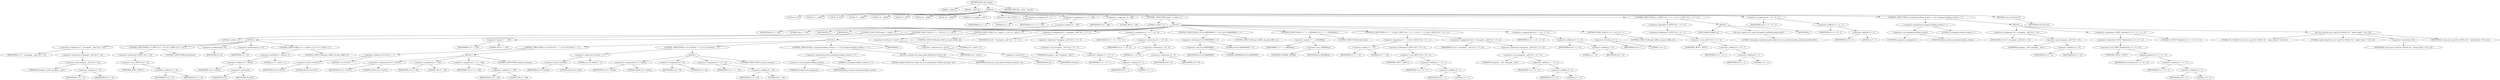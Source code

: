 digraph udhcp_get_option {  
"1000111" [label = "(METHOD,udhcp_get_option)" ]
"1000112" [label = "(PARAM,__int64 a1)" ]
"1000113" [label = "(PARAM,__int64 a2)" ]
"1000114" [label = "(BLOCK,,)" ]
"1000115" [label = "(LOCAL,v2: int)" ]
"1000116" [label = "(LOCAL,v3: __int64)" ]
"1000117" [label = "(LOCAL,v4: int)" ]
"1000118" [label = "(LOCAL,v5: __int64)" ]
"1000119" [label = "(LOCAL,v6: __int64)" ]
"1000120" [label = "(LOCAL,v7: int)" ]
"1000121" [label = "(LOCAL,v8: __int64)" ]
"1000122" [label = "(LOCAL,v9: __int64)" ]
"1000123" [label = "(LOCAL,v10: unsigned __int8 *)" ]
"1000124" [label = "(LOCAL,v12: char [ 516 ])" ]
"1000125" [label = "(<operator>.assignment,v2 = 0)" ]
"1000126" [label = "(IDENTIFIER,v2,v2 = 0)" ]
"1000127" [label = "(LITERAL,0,v2 = 0)" ]
"1000128" [label = "(<operator>.assignment,v3 = a1 + 240)" ]
"1000129" [label = "(IDENTIFIER,v3,v3 = a1 + 240)" ]
"1000130" [label = "(<operator>.addition,a1 + 240)" ]
"1000131" [label = "(IDENTIFIER,a1,a1 + 240)" ]
"1000132" [label = "(LITERAL,240,a1 + 240)" ]
"1000133" [label = "(<operator>.assignment,v4 = 388)" ]
"1000134" [label = "(IDENTIFIER,v4,v4 = 388)" ]
"1000135" [label = "(LITERAL,388,v4 = 388)" ]
"1000136" [label = "(CONTROL_STRUCTURE,while ( 1 ),while ( 1 ))" ]
"1000137" [label = "(LITERAL,1,while ( 1 ))" ]
"1000138" [label = "(BLOCK,,)" ]
"1000139" [label = "(IDENTIFIER,L,)" ]
"1000140" [label = "(IDENTIFIER,L,)" ]
"1000141" [label = "(CONTROL_STRUCTURE,while ( 1 ),while ( 1 ))" ]
"1000142" [label = "(LITERAL,1,while ( 1 ))" ]
"1000143" [label = "(BLOCK,,)" ]
"1000144" [label = "(<operator>.assignment,v7 = *(unsigned __int8 *)(v3 + v5))" ]
"1000145" [label = "(IDENTIFIER,v7,v7 = *(unsigned __int8 *)(v3 + v5))" ]
"1000146" [label = "(<operator>.indirection,*(unsigned __int8 *)(v3 + v5))" ]
"1000147" [label = "(<operator>.cast,(unsigned __int8 *)(v3 + v5))" ]
"1000148" [label = "(UNKNOWN,unsigned __int8 *,unsigned __int8 *)" ]
"1000149" [label = "(<operator>.addition,v3 + v5)" ]
"1000150" [label = "(IDENTIFIER,v3,v3 + v5)" ]
"1000151" [label = "(IDENTIFIER,v5,v3 + v5)" ]
"1000152" [label = "(CONTROL_STRUCTURE,if ( *(_BYTE *)(v3 + v5) ),if ( *(_BYTE *)(v3 + v5) ))" ]
"1000153" [label = "(<operator>.indirection,*(_BYTE *)(v3 + v5))" ]
"1000154" [label = "(<operator>.cast,(_BYTE *)(v3 + v5))" ]
"1000155" [label = "(UNKNOWN,_BYTE *,_BYTE *)" ]
"1000156" [label = "(<operator>.addition,v3 + v5)" ]
"1000157" [label = "(IDENTIFIER,v3,v3 + v5)" ]
"1000158" [label = "(IDENTIFIER,v5,v3 + v5)" ]
"1000159" [label = "(CONTROL_STRUCTURE,break;,break;)" ]
"1000160" [label = "(<operator>.preDecrement,--v6)" ]
"1000161" [label = "(IDENTIFIER,v6,--v6)" ]
"1000162" [label = "(<operator>.preIncrement,++v5)" ]
"1000163" [label = "(IDENTIFIER,v5,++v5)" ]
"1000164" [label = "(CONTROL_STRUCTURE,if ( v4 + (int)v6 < 2 ),if ( v4 + (int)v6 < 2 ))" ]
"1000165" [label = "(<operator>.lessThan,v4 + (int)v6 < 2)" ]
"1000166" [label = "(<operator>.addition,v4 + (int)v6)" ]
"1000167" [label = "(IDENTIFIER,v4,v4 + (int)v6)" ]
"1000168" [label = "(<operator>.cast,(int)v6)" ]
"1000169" [label = "(UNKNOWN,int,int)" ]
"1000170" [label = "(IDENTIFIER,v6,(int)v6)" ]
"1000171" [label = "(LITERAL,2,v4 + (int)v6 < 2)" ]
"1000172" [label = "(CONTROL_STRUCTURE,goto LABEL_22;,goto LABEL_22;)" ]
"1000173" [label = "(CONTROL_STRUCTURE,if ( v7 == 255 ),if ( v7 == 255 ))" ]
"1000174" [label = "(<operator>.equals,v7 == 255)" ]
"1000175" [label = "(IDENTIFIER,v7,v7 == 255)" ]
"1000176" [label = "(LITERAL,255,v7 == 255)" ]
"1000177" [label = "(BLOCK,,)" ]
"1000178" [label = "(CONTROL_STRUCTURE,if ( (v2 & 0x101) == 1 ),if ( (v2 & 0x101) == 1 ))" ]
"1000179" [label = "(<operator>.equals,(v2 & 0x101) == 1)" ]
"1000180" [label = "(<operator>.and,v2 & 0x101)" ]
"1000181" [label = "(IDENTIFIER,v2,v2 & 0x101)" ]
"1000182" [label = "(LITERAL,0x101,v2 & 0x101)" ]
"1000183" [label = "(LITERAL,1,(v2 & 0x101) == 1)" ]
"1000184" [label = "(BLOCK,,)" ]
"1000185" [label = "(<operators>.assignmentOr,v2 |= 0x101u)" ]
"1000186" [label = "(IDENTIFIER,v2,v2 |= 0x101u)" ]
"1000187" [label = "(LITERAL,0x101u,v2 |= 0x101u)" ]
"1000188" [label = "(<operator>.assignment,v4 = 128)" ]
"1000189" [label = "(IDENTIFIER,v4,v4 = 128)" ]
"1000190" [label = "(LITERAL,128,v4 = 128)" ]
"1000191" [label = "(<operator>.assignment,v3 = a1 + 108)" ]
"1000192" [label = "(IDENTIFIER,v3,v3 = a1 + 108)" ]
"1000193" [label = "(<operator>.addition,a1 + 108)" ]
"1000194" [label = "(IDENTIFIER,a1,a1 + 108)" ]
"1000195" [label = "(LITERAL,108,a1 + 108)" ]
"1000196" [label = "(CONTROL_STRUCTURE,continue;,continue;)" ]
"1000197" [label = "(CONTROL_STRUCTURE,if ( (v2 & 0x202) == 2 ),if ( (v2 & 0x202) == 2 ))" ]
"1000198" [label = "(<operator>.equals,(v2 & 0x202) == 2)" ]
"1000199" [label = "(<operator>.and,v2 & 0x202)" ]
"1000200" [label = "(IDENTIFIER,v2,v2 & 0x202)" ]
"1000201" [label = "(LITERAL,0x202,v2 & 0x202)" ]
"1000202" [label = "(LITERAL,2,(v2 & 0x202) == 2)" ]
"1000203" [label = "(BLOCK,,)" ]
"1000204" [label = "(<operators>.assignmentOr,v2 |= 0x202u)" ]
"1000205" [label = "(IDENTIFIER,v2,v2 |= 0x202u)" ]
"1000206" [label = "(LITERAL,0x202u,v2 |= 0x202u)" ]
"1000207" [label = "(<operator>.assignment,v4 = 64)" ]
"1000208" [label = "(IDENTIFIER,v4,v4 = 64)" ]
"1000209" [label = "(LITERAL,64,v4 = 64)" ]
"1000210" [label = "(<operator>.assignment,v3 = a1 + 44)" ]
"1000211" [label = "(IDENTIFIER,v3,v3 = a1 + 44)" ]
"1000212" [label = "(<operator>.addition,a1 + 44)" ]
"1000213" [label = "(IDENTIFIER,a1,a1 + 44)" ]
"1000214" [label = "(LITERAL,44,a1 + 44)" ]
"1000215" [label = "(CONTROL_STRUCTURE,continue;,continue;)" ]
"1000216" [label = "(CONTROL_STRUCTURE,if ( (unsigned int)dhcp_verbose >= 3 ),if ( (unsigned int)dhcp_verbose >= 3 ))" ]
"1000217" [label = "(<operator>.greaterEqualsThan,(unsigned int)dhcp_verbose >= 3)" ]
"1000218" [label = "(<operator>.cast,(unsigned int)dhcp_verbose)" ]
"1000219" [label = "(UNKNOWN,unsigned int,unsigned int)" ]
"1000220" [label = "(IDENTIFIER,dhcp_verbose,(unsigned int)dhcp_verbose)" ]
"1000221" [label = "(LITERAL,3,(unsigned int)dhcp_verbose >= 3)" ]
"1000222" [label = "(bb_error_msg,bb_error_msg(\"option 0x%02x not found\", a2))" ]
"1000223" [label = "(LITERAL,\"option 0x%02x not found\",bb_error_msg(\"option 0x%02x not found\", a2))" ]
"1000224" [label = "(IDENTIFIER,a2,bb_error_msg(\"option 0x%02x not found\", a2))" ]
"1000225" [label = "(IDENTIFIER,L,)" ]
"1000226" [label = "(CONTROL_STRUCTURE,if ( v4 - (int)v5 < 2 ),if ( v4 - (int)v5 < 2 ))" ]
"1000227" [label = "(<operator>.lessThan,v4 - (int)v5 < 2)" ]
"1000228" [label = "(<operator>.subtraction,v4 - (int)v5)" ]
"1000229" [label = "(IDENTIFIER,v4,v4 - (int)v5)" ]
"1000230" [label = "(<operator>.cast,(int)v5)" ]
"1000231" [label = "(UNKNOWN,int,int)" ]
"1000232" [label = "(IDENTIFIER,v5,(int)v5)" ]
"1000233" [label = "(LITERAL,2,v4 - (int)v5 < 2)" ]
"1000234" [label = "(CONTROL_STRUCTURE,goto LABEL_22;,goto LABEL_22;)" ]
"1000235" [label = "(<operator>.assignment,v8 = *(unsigned __int8 *)(v3 + v5 + 1))" ]
"1000236" [label = "(IDENTIFIER,v8,v8 = *(unsigned __int8 *)(v3 + v5 + 1))" ]
"1000237" [label = "(<operator>.indirection,*(unsigned __int8 *)(v3 + v5 + 1))" ]
"1000238" [label = "(<operator>.cast,(unsigned __int8 *)(v3 + v5 + 1))" ]
"1000239" [label = "(UNKNOWN,unsigned __int8 *,unsigned __int8 *)" ]
"1000240" [label = "(<operator>.addition,v3 + v5 + 1)" ]
"1000241" [label = "(IDENTIFIER,v3,v3 + v5 + 1)" ]
"1000242" [label = "(<operator>.addition,v5 + 1)" ]
"1000243" [label = "(IDENTIFIER,v5,v5 + 1)" ]
"1000244" [label = "(LITERAL,1,v5 + 1)" ]
"1000245" [label = "(<operator>.assignment,v4 = v4 - 2 - v8 - v5)" ]
"1000246" [label = "(IDENTIFIER,v4,v4 = v4 - 2 - v8 - v5)" ]
"1000247" [label = "(<operator>.subtraction,v4 - 2 - v8 - v5)" ]
"1000248" [label = "(IDENTIFIER,v4,v4 - 2 - v8 - v5)" ]
"1000249" [label = "(<operator>.subtraction,2 - v8 - v5)" ]
"1000250" [label = "(LITERAL,2,2 - v8 - v5)" ]
"1000251" [label = "(<operator>.subtraction,v8 - v5)" ]
"1000252" [label = "(IDENTIFIER,v8,v8 - v5)" ]
"1000253" [label = "(IDENTIFIER,v5,v8 - v5)" ]
"1000254" [label = "(CONTROL_STRUCTURE,if ( (v4 & 0x80000000) != 0 ),if ( (v4 & 0x80000000) != 0 ))" ]
"1000255" [label = "(<operator>.notEquals,(v4 & 0x80000000) != 0)" ]
"1000256" [label = "(<operator>.and,v4 & 0x80000000)" ]
"1000257" [label = "(IDENTIFIER,v4,v4 & 0x80000000)" ]
"1000258" [label = "(LITERAL,0x80000000,v4 & 0x80000000)" ]
"1000259" [label = "(LITERAL,0,(v4 & 0x80000000) != 0)" ]
"1000260" [label = "(CONTROL_STRUCTURE,goto LABEL_22;,goto LABEL_22;)" ]
"1000261" [label = "(CONTROL_STRUCTURE,if ( v7 == (_DWORD)a2 ),if ( v7 == (_DWORD)a2 ))" ]
"1000262" [label = "(<operator>.equals,v7 == (_DWORD)a2)" ]
"1000263" [label = "(IDENTIFIER,v7,v7 == (_DWORD)a2)" ]
"1000264" [label = "(<operator>.cast,(_DWORD)a2)" ]
"1000265" [label = "(UNKNOWN,_DWORD,_DWORD)" ]
"1000266" [label = "(IDENTIFIER,a2,(_DWORD)a2)" ]
"1000267" [label = "(CONTROL_STRUCTURE,break;,break;)" ]
"1000268" [label = "(CONTROL_STRUCTURE,if ( v7 == 52 && *(_BYTE *)(v3 + v5 + 1) ),if ( v7 == 52 && *(_BYTE *)(v3 + v5 + 1) ))" ]
"1000269" [label = "(<operator>.logicalAnd,v7 == 52 && *(_BYTE *)(v3 + v5 + 1))" ]
"1000270" [label = "(<operator>.equals,v7 == 52)" ]
"1000271" [label = "(IDENTIFIER,v7,v7 == 52)" ]
"1000272" [label = "(LITERAL,52,v7 == 52)" ]
"1000273" [label = "(<operator>.indirection,*(_BYTE *)(v3 + v5 + 1))" ]
"1000274" [label = "(<operator>.cast,(_BYTE *)(v3 + v5 + 1))" ]
"1000275" [label = "(UNKNOWN,_BYTE *,_BYTE *)" ]
"1000276" [label = "(<operator>.addition,v3 + v5 + 1)" ]
"1000277" [label = "(IDENTIFIER,v3,v3 + v5 + 1)" ]
"1000278" [label = "(<operator>.addition,v5 + 1)" ]
"1000279" [label = "(IDENTIFIER,v5,v5 + 1)" ]
"1000280" [label = "(LITERAL,1,v5 + 1)" ]
"1000281" [label = "(<operators>.assignmentOr,v2 |= *(unsigned __int8 *)(v3 + v5 + 2))" ]
"1000282" [label = "(IDENTIFIER,v2,v2 |= *(unsigned __int8 *)(v3 + v5 + 2))" ]
"1000283" [label = "(<operator>.indirection,*(unsigned __int8 *)(v3 + v5 + 2))" ]
"1000284" [label = "(<operator>.cast,(unsigned __int8 *)(v3 + v5 + 2))" ]
"1000285" [label = "(UNKNOWN,unsigned __int8 *,unsigned __int8 *)" ]
"1000286" [label = "(<operator>.addition,v3 + v5 + 2)" ]
"1000287" [label = "(IDENTIFIER,v3,v3 + v5 + 2)" ]
"1000288" [label = "(<operator>.addition,v5 + 2)" ]
"1000289" [label = "(IDENTIFIER,v5,v5 + 2)" ]
"1000290" [label = "(LITERAL,2,v5 + 2)" ]
"1000291" [label = "(<operator>.assignmentPlus,v3 += v8 + 2 + v5)" ]
"1000292" [label = "(IDENTIFIER,v3,v3 += v8 + 2 + v5)" ]
"1000293" [label = "(<operator>.addition,v8 + 2 + v5)" ]
"1000294" [label = "(IDENTIFIER,v8,v8 + 2 + v5)" ]
"1000295" [label = "(<operator>.addition,2 + v5)" ]
"1000296" [label = "(LITERAL,2,2 + v5)" ]
"1000297" [label = "(IDENTIFIER,v5,2 + v5)" ]
"1000298" [label = "(CONTROL_STRUCTURE,if ( v4 < 1 ),if ( v4 < 1 ))" ]
"1000299" [label = "(<operator>.lessThan,v4 < 1)" ]
"1000300" [label = "(IDENTIFIER,v4,v4 < 1)" ]
"1000301" [label = "(LITERAL,1,v4 < 1)" ]
"1000302" [label = "(CONTROL_STRUCTURE,goto LABEL_22;,goto LABEL_22;)" ]
"1000303" [label = "(CONTROL_STRUCTURE,if ( !*(_BYTE *)(v3 + v5 + 1) ),if ( !*(_BYTE *)(v3 + v5 + 1) ))" ]
"1000304" [label = "(<operator>.logicalNot,!*(_BYTE *)(v3 + v5 + 1))" ]
"1000305" [label = "(<operator>.indirection,*(_BYTE *)(v3 + v5 + 1))" ]
"1000306" [label = "(<operator>.cast,(_BYTE *)(v3 + v5 + 1))" ]
"1000307" [label = "(UNKNOWN,_BYTE *,_BYTE *)" ]
"1000308" [label = "(<operator>.addition,v3 + v5 + 1)" ]
"1000309" [label = "(IDENTIFIER,v3,v3 + v5 + 1)" ]
"1000310" [label = "(<operator>.addition,v5 + 1)" ]
"1000311" [label = "(IDENTIFIER,v5,v5 + 1)" ]
"1000312" [label = "(LITERAL,1,v5 + 1)" ]
"1000313" [label = "(BLOCK,,)" ]
"1000314" [label = "(JUMP_TARGET,LABEL_22)" ]
"1000315" [label = "(bb_error_msg,bb_error_msg(\"bad packet, malformed option field\"))" ]
"1000316" [label = "(LITERAL,\"bad packet, malformed option field\",bb_error_msg(\"bad packet, malformed option field\"))" ]
"1000317" [label = "(IDENTIFIER,L,)" ]
"1000318" [label = "(<operator>.assignment,v9 = v3 + v5 + 2)" ]
"1000319" [label = "(IDENTIFIER,v9,v9 = v3 + v5 + 2)" ]
"1000320" [label = "(<operator>.addition,v3 + v5 + 2)" ]
"1000321" [label = "(IDENTIFIER,v3,v3 + v5 + 2)" ]
"1000322" [label = "(<operator>.addition,v5 + 2)" ]
"1000323" [label = "(IDENTIFIER,v5,v5 + 2)" ]
"1000324" [label = "(LITERAL,2,v5 + 2)" ]
"1000325" [label = "(CONTROL_STRUCTURE,if ( (unsigned int)dhcp_verbose > 1 ),if ( (unsigned int)dhcp_verbose > 1 ))" ]
"1000326" [label = "(<operator>.greaterThan,(unsigned int)dhcp_verbose > 1)" ]
"1000327" [label = "(<operator>.cast,(unsigned int)dhcp_verbose)" ]
"1000328" [label = "(UNKNOWN,unsigned int,unsigned int)" ]
"1000329" [label = "(IDENTIFIER,dhcp_verbose,(unsigned int)dhcp_verbose)" ]
"1000330" [label = "(LITERAL,1,(unsigned int)dhcp_verbose > 1)" ]
"1000331" [label = "(BLOCK,,)" ]
"1000332" [label = "(<operator>.assignment,v10 = (unsigned __int8 *)(v3 + v5))" ]
"1000333" [label = "(IDENTIFIER,v10,v10 = (unsigned __int8 *)(v3 + v5))" ]
"1000334" [label = "(<operator>.cast,(unsigned __int8 *)(v3 + v5))" ]
"1000335" [label = "(UNKNOWN,unsigned __int8 *,unsigned __int8 *)" ]
"1000336" [label = "(<operator>.addition,v3 + v5)" ]
"1000337" [label = "(IDENTIFIER,v3,v3 + v5)" ]
"1000338" [label = "(IDENTIFIER,v5,v3 + v5)" ]
"1000339" [label = "(<operator>.assignment,*(_BYTE *)bin2hex(v12, v3 + v5 + 2) = 0)" ]
"1000340" [label = "(<operator>.indirection,*(_BYTE *)bin2hex(v12, v3 + v5 + 2))" ]
"1000341" [label = "(<operator>.cast,(_BYTE *)bin2hex(v12, v3 + v5 + 2))" ]
"1000342" [label = "(UNKNOWN,_BYTE *,_BYTE *)" ]
"1000343" [label = "(bin2hex,bin2hex(v12, v3 + v5 + 2))" ]
"1000344" [label = "(IDENTIFIER,v12,bin2hex(v12, v3 + v5 + 2))" ]
"1000345" [label = "(<operator>.addition,v3 + v5 + 2)" ]
"1000346" [label = "(IDENTIFIER,v3,v3 + v5 + 2)" ]
"1000347" [label = "(<operator>.addition,v5 + 2)" ]
"1000348" [label = "(IDENTIFIER,v5,v5 + 2)" ]
"1000349" [label = "(LITERAL,2,v5 + 2)" ]
"1000350" [label = "(LITERAL,0,*(_BYTE *)bin2hex(v12, v3 + v5 + 2) = 0)" ]
"1000351" [label = "(bb_error_msg,bb_error_msg(\"%s: 0x%02x %s\", \"option found\", *v10, v12))" ]
"1000352" [label = "(LITERAL,\"%s: 0x%02x %s\",bb_error_msg(\"%s: 0x%02x %s\", \"option found\", *v10, v12))" ]
"1000353" [label = "(LITERAL,\"option found\",bb_error_msg(\"%s: 0x%02x %s\", \"option found\", *v10, v12))" ]
"1000354" [label = "(<operator>.indirection,*v10)" ]
"1000355" [label = "(IDENTIFIER,v10,bb_error_msg(\"%s: 0x%02x %s\", \"option found\", *v10, v12))" ]
"1000356" [label = "(IDENTIFIER,v12,bb_error_msg(\"%s: 0x%02x %s\", \"option found\", *v10, v12))" ]
"1000357" [label = "(RETURN,return v9;,return v9;)" ]
"1000358" [label = "(IDENTIFIER,v9,return v9;)" ]
"1000359" [label = "(METHOD_RETURN,__int64 __fastcall)" ]
  "1000111" -> "1000112" 
  "1000111" -> "1000113" 
  "1000111" -> "1000114" 
  "1000111" -> "1000359" 
  "1000114" -> "1000115" 
  "1000114" -> "1000116" 
  "1000114" -> "1000117" 
  "1000114" -> "1000118" 
  "1000114" -> "1000119" 
  "1000114" -> "1000120" 
  "1000114" -> "1000121" 
  "1000114" -> "1000122" 
  "1000114" -> "1000123" 
  "1000114" -> "1000124" 
  "1000114" -> "1000125" 
  "1000114" -> "1000128" 
  "1000114" -> "1000133" 
  "1000114" -> "1000136" 
  "1000114" -> "1000303" 
  "1000114" -> "1000318" 
  "1000114" -> "1000325" 
  "1000114" -> "1000357" 
  "1000125" -> "1000126" 
  "1000125" -> "1000127" 
  "1000128" -> "1000129" 
  "1000128" -> "1000130" 
  "1000130" -> "1000131" 
  "1000130" -> "1000132" 
  "1000133" -> "1000134" 
  "1000133" -> "1000135" 
  "1000136" -> "1000137" 
  "1000136" -> "1000138" 
  "1000138" -> "1000139" 
  "1000138" -> "1000140" 
  "1000138" -> "1000141" 
  "1000138" -> "1000173" 
  "1000138" -> "1000226" 
  "1000138" -> "1000235" 
  "1000138" -> "1000245" 
  "1000138" -> "1000254" 
  "1000138" -> "1000261" 
  "1000138" -> "1000268" 
  "1000138" -> "1000291" 
  "1000138" -> "1000298" 
  "1000141" -> "1000142" 
  "1000141" -> "1000143" 
  "1000143" -> "1000144" 
  "1000143" -> "1000152" 
  "1000143" -> "1000160" 
  "1000143" -> "1000162" 
  "1000143" -> "1000164" 
  "1000144" -> "1000145" 
  "1000144" -> "1000146" 
  "1000146" -> "1000147" 
  "1000147" -> "1000148" 
  "1000147" -> "1000149" 
  "1000149" -> "1000150" 
  "1000149" -> "1000151" 
  "1000152" -> "1000153" 
  "1000152" -> "1000159" 
  "1000153" -> "1000154" 
  "1000154" -> "1000155" 
  "1000154" -> "1000156" 
  "1000156" -> "1000157" 
  "1000156" -> "1000158" 
  "1000160" -> "1000161" 
  "1000162" -> "1000163" 
  "1000164" -> "1000165" 
  "1000164" -> "1000172" 
  "1000165" -> "1000166" 
  "1000165" -> "1000171" 
  "1000166" -> "1000167" 
  "1000166" -> "1000168" 
  "1000168" -> "1000169" 
  "1000168" -> "1000170" 
  "1000173" -> "1000174" 
  "1000173" -> "1000177" 
  "1000174" -> "1000175" 
  "1000174" -> "1000176" 
  "1000177" -> "1000178" 
  "1000177" -> "1000197" 
  "1000177" -> "1000216" 
  "1000177" -> "1000225" 
  "1000178" -> "1000179" 
  "1000178" -> "1000184" 
  "1000179" -> "1000180" 
  "1000179" -> "1000183" 
  "1000180" -> "1000181" 
  "1000180" -> "1000182" 
  "1000184" -> "1000185" 
  "1000184" -> "1000188" 
  "1000184" -> "1000191" 
  "1000184" -> "1000196" 
  "1000185" -> "1000186" 
  "1000185" -> "1000187" 
  "1000188" -> "1000189" 
  "1000188" -> "1000190" 
  "1000191" -> "1000192" 
  "1000191" -> "1000193" 
  "1000193" -> "1000194" 
  "1000193" -> "1000195" 
  "1000197" -> "1000198" 
  "1000197" -> "1000203" 
  "1000198" -> "1000199" 
  "1000198" -> "1000202" 
  "1000199" -> "1000200" 
  "1000199" -> "1000201" 
  "1000203" -> "1000204" 
  "1000203" -> "1000207" 
  "1000203" -> "1000210" 
  "1000203" -> "1000215" 
  "1000204" -> "1000205" 
  "1000204" -> "1000206" 
  "1000207" -> "1000208" 
  "1000207" -> "1000209" 
  "1000210" -> "1000211" 
  "1000210" -> "1000212" 
  "1000212" -> "1000213" 
  "1000212" -> "1000214" 
  "1000216" -> "1000217" 
  "1000216" -> "1000222" 
  "1000217" -> "1000218" 
  "1000217" -> "1000221" 
  "1000218" -> "1000219" 
  "1000218" -> "1000220" 
  "1000222" -> "1000223" 
  "1000222" -> "1000224" 
  "1000226" -> "1000227" 
  "1000226" -> "1000234" 
  "1000227" -> "1000228" 
  "1000227" -> "1000233" 
  "1000228" -> "1000229" 
  "1000228" -> "1000230" 
  "1000230" -> "1000231" 
  "1000230" -> "1000232" 
  "1000235" -> "1000236" 
  "1000235" -> "1000237" 
  "1000237" -> "1000238" 
  "1000238" -> "1000239" 
  "1000238" -> "1000240" 
  "1000240" -> "1000241" 
  "1000240" -> "1000242" 
  "1000242" -> "1000243" 
  "1000242" -> "1000244" 
  "1000245" -> "1000246" 
  "1000245" -> "1000247" 
  "1000247" -> "1000248" 
  "1000247" -> "1000249" 
  "1000249" -> "1000250" 
  "1000249" -> "1000251" 
  "1000251" -> "1000252" 
  "1000251" -> "1000253" 
  "1000254" -> "1000255" 
  "1000254" -> "1000260" 
  "1000255" -> "1000256" 
  "1000255" -> "1000259" 
  "1000256" -> "1000257" 
  "1000256" -> "1000258" 
  "1000261" -> "1000262" 
  "1000261" -> "1000267" 
  "1000262" -> "1000263" 
  "1000262" -> "1000264" 
  "1000264" -> "1000265" 
  "1000264" -> "1000266" 
  "1000268" -> "1000269" 
  "1000268" -> "1000281" 
  "1000269" -> "1000270" 
  "1000269" -> "1000273" 
  "1000270" -> "1000271" 
  "1000270" -> "1000272" 
  "1000273" -> "1000274" 
  "1000274" -> "1000275" 
  "1000274" -> "1000276" 
  "1000276" -> "1000277" 
  "1000276" -> "1000278" 
  "1000278" -> "1000279" 
  "1000278" -> "1000280" 
  "1000281" -> "1000282" 
  "1000281" -> "1000283" 
  "1000283" -> "1000284" 
  "1000284" -> "1000285" 
  "1000284" -> "1000286" 
  "1000286" -> "1000287" 
  "1000286" -> "1000288" 
  "1000288" -> "1000289" 
  "1000288" -> "1000290" 
  "1000291" -> "1000292" 
  "1000291" -> "1000293" 
  "1000293" -> "1000294" 
  "1000293" -> "1000295" 
  "1000295" -> "1000296" 
  "1000295" -> "1000297" 
  "1000298" -> "1000299" 
  "1000298" -> "1000302" 
  "1000299" -> "1000300" 
  "1000299" -> "1000301" 
  "1000303" -> "1000304" 
  "1000303" -> "1000313" 
  "1000304" -> "1000305" 
  "1000305" -> "1000306" 
  "1000306" -> "1000307" 
  "1000306" -> "1000308" 
  "1000308" -> "1000309" 
  "1000308" -> "1000310" 
  "1000310" -> "1000311" 
  "1000310" -> "1000312" 
  "1000313" -> "1000314" 
  "1000313" -> "1000315" 
  "1000313" -> "1000317" 
  "1000315" -> "1000316" 
  "1000318" -> "1000319" 
  "1000318" -> "1000320" 
  "1000320" -> "1000321" 
  "1000320" -> "1000322" 
  "1000322" -> "1000323" 
  "1000322" -> "1000324" 
  "1000325" -> "1000326" 
  "1000325" -> "1000331" 
  "1000326" -> "1000327" 
  "1000326" -> "1000330" 
  "1000327" -> "1000328" 
  "1000327" -> "1000329" 
  "1000331" -> "1000332" 
  "1000331" -> "1000339" 
  "1000331" -> "1000351" 
  "1000332" -> "1000333" 
  "1000332" -> "1000334" 
  "1000334" -> "1000335" 
  "1000334" -> "1000336" 
  "1000336" -> "1000337" 
  "1000336" -> "1000338" 
  "1000339" -> "1000340" 
  "1000339" -> "1000350" 
  "1000340" -> "1000341" 
  "1000341" -> "1000342" 
  "1000341" -> "1000343" 
  "1000343" -> "1000344" 
  "1000343" -> "1000345" 
  "1000345" -> "1000346" 
  "1000345" -> "1000347" 
  "1000347" -> "1000348" 
  "1000347" -> "1000349" 
  "1000351" -> "1000352" 
  "1000351" -> "1000353" 
  "1000351" -> "1000354" 
  "1000351" -> "1000356" 
  "1000354" -> "1000355" 
  "1000357" -> "1000358" 
}
